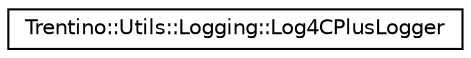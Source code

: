 digraph G
{
  edge [fontname="Helvetica",fontsize="10",labelfontname="Helvetica",labelfontsize="10"];
  node [fontname="Helvetica",fontsize="10",shape=record];
  rankdir="LR";
  Node1 [label="Trentino::Utils::Logging::Log4CPlusLogger",height=0.2,width=0.4,color="black", fillcolor="white", style="filled",URL="$class_trentino_1_1_utils_1_1_logging_1_1_log4_c_plus_logger.html",tooltip="Thin class to wrap log4cplus functionality. Supports query and setup of log4cplus loggers..."];
}
